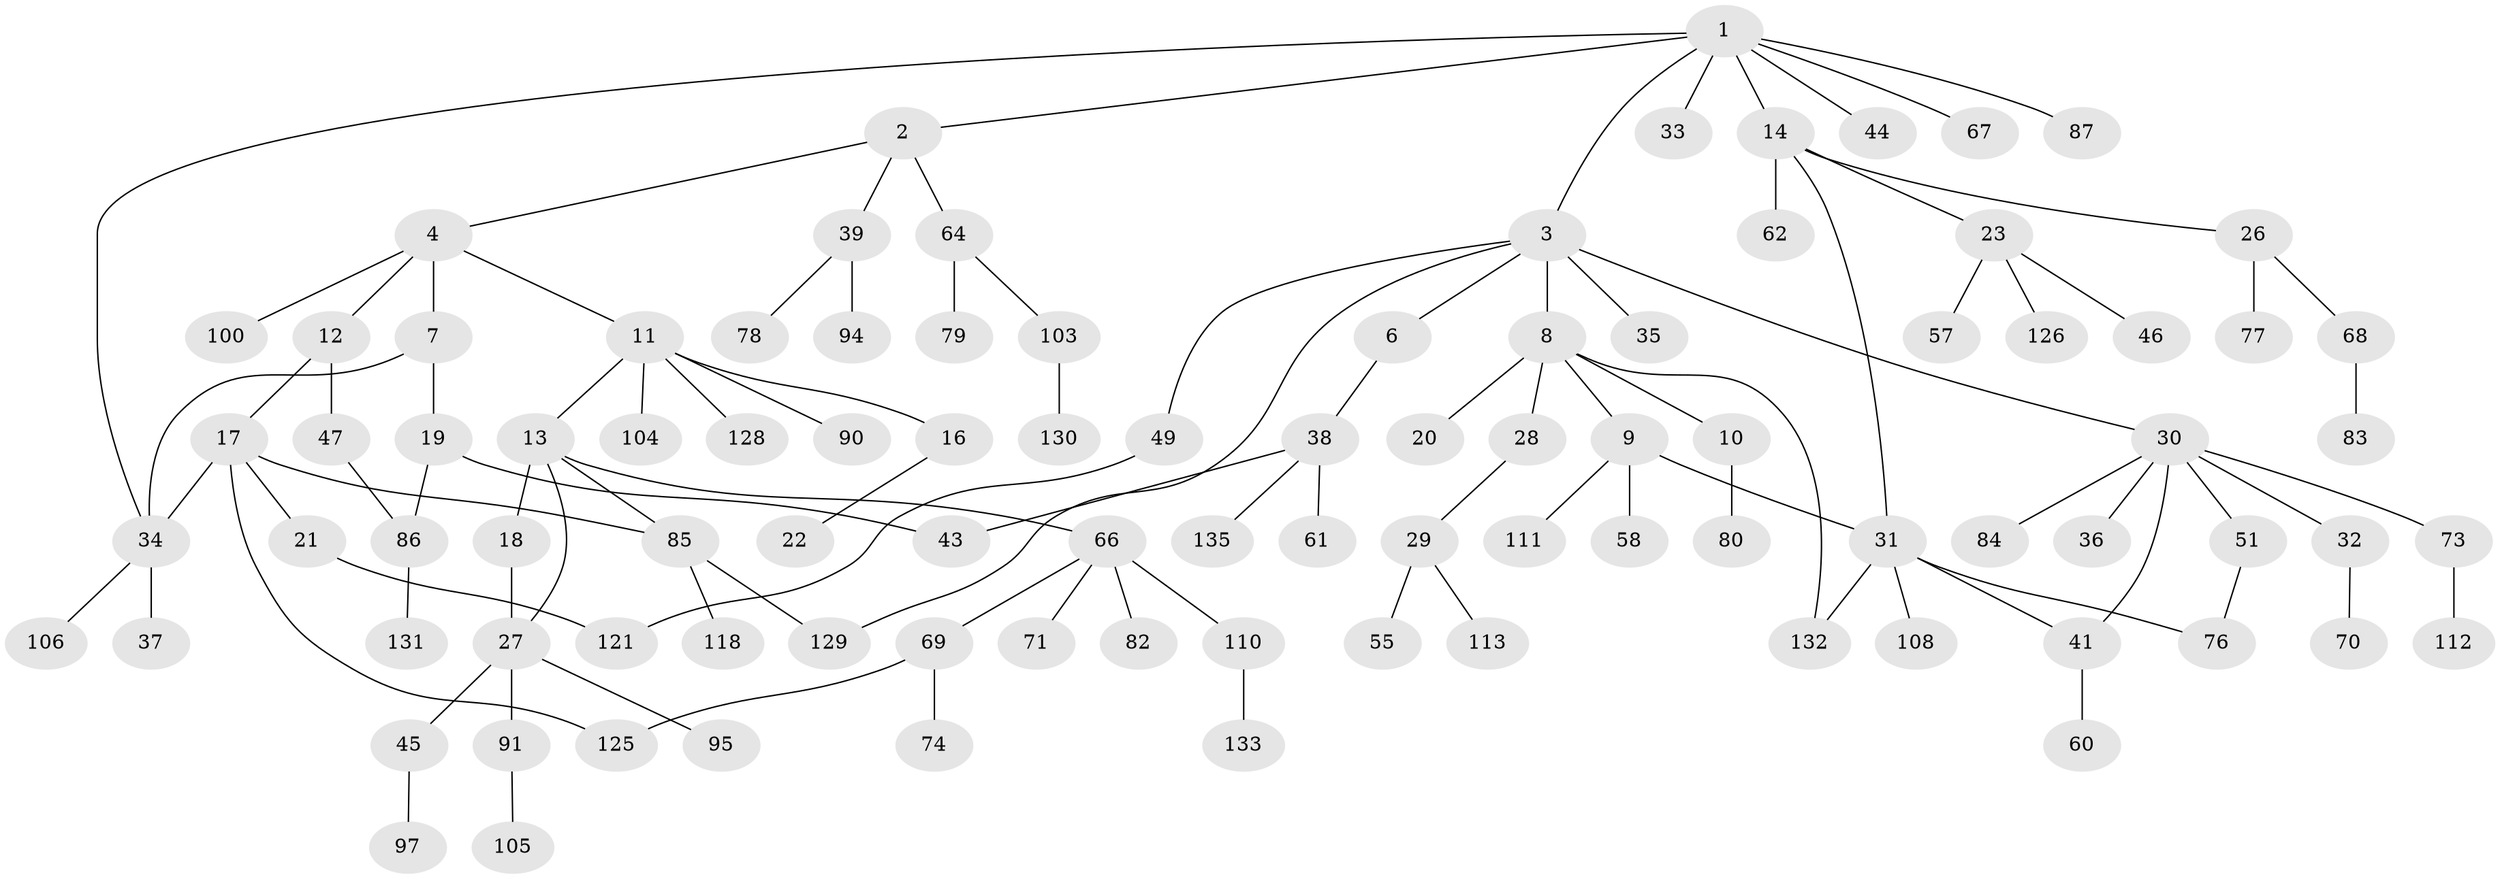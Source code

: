 // Generated by graph-tools (version 1.1) at 2025/51/02/27/25 19:51:37]
// undirected, 95 vertices, 107 edges
graph export_dot {
graph [start="1"]
  node [color=gray90,style=filled];
  1 [super="+24"];
  2 [super="+40"];
  3 [super="+5"];
  4;
  6;
  7;
  8;
  9 [super="+75"];
  10;
  11 [super="+15"];
  12;
  13 [super="+101"];
  14 [super="+25"];
  16;
  17;
  18 [super="+81"];
  19 [super="+48"];
  20;
  21 [super="+59"];
  22 [super="+92"];
  23 [super="+54"];
  26 [super="+63"];
  27 [super="+89"];
  28 [super="+53"];
  29 [super="+56"];
  30 [super="+136"];
  31 [super="+122"];
  32 [super="+65"];
  33;
  34 [super="+72"];
  35;
  36;
  37;
  38 [super="+42"];
  39 [super="+52"];
  41 [super="+50"];
  43 [super="+123"];
  44 [super="+127"];
  45 [super="+98"];
  46;
  47 [super="+109"];
  49;
  51;
  55;
  57;
  58;
  60;
  61;
  62 [super="+117"];
  64 [super="+88"];
  66 [super="+93"];
  67;
  68 [super="+102"];
  69 [super="+96"];
  70;
  71;
  73;
  74;
  76 [super="+107"];
  77;
  78;
  79;
  80 [super="+99"];
  82;
  83;
  84;
  85 [super="+115"];
  86 [super="+120"];
  87 [super="+114"];
  90;
  91 [super="+124"];
  94;
  95;
  97;
  100;
  103;
  104;
  105;
  106;
  108;
  110 [super="+116"];
  111;
  112 [super="+119"];
  113;
  118;
  121;
  125 [super="+134"];
  126;
  128;
  129;
  130;
  131;
  132;
  133;
  135;
  1 -- 2;
  1 -- 3;
  1 -- 14;
  1 -- 33;
  1 -- 67;
  1 -- 87;
  1 -- 34;
  1 -- 44;
  2 -- 4;
  2 -- 39;
  2 -- 64;
  3 -- 8;
  3 -- 30;
  3 -- 35;
  3 -- 49;
  3 -- 129;
  3 -- 6;
  4 -- 7;
  4 -- 11;
  4 -- 12;
  4 -- 100;
  6 -- 38;
  7 -- 19;
  7 -- 34;
  8 -- 9;
  8 -- 10;
  8 -- 20;
  8 -- 28;
  8 -- 132;
  9 -- 58;
  9 -- 111;
  9 -- 31;
  10 -- 80;
  11 -- 13;
  11 -- 104;
  11 -- 128;
  11 -- 16;
  11 -- 90;
  12 -- 17;
  12 -- 47;
  13 -- 18;
  13 -- 66;
  13 -- 85;
  13 -- 27;
  14 -- 23;
  14 -- 26;
  14 -- 31;
  14 -- 62;
  16 -- 22;
  17 -- 21;
  17 -- 85;
  17 -- 125;
  17 -- 34;
  18 -- 27;
  19 -- 86;
  19 -- 43;
  21 -- 121;
  23 -- 46;
  23 -- 126;
  23 -- 57;
  26 -- 77;
  26 -- 68;
  27 -- 45;
  27 -- 91;
  27 -- 95;
  28 -- 29;
  29 -- 55;
  29 -- 113;
  30 -- 32;
  30 -- 36;
  30 -- 41;
  30 -- 51;
  30 -- 73;
  30 -- 84;
  31 -- 108;
  31 -- 41;
  31 -- 132;
  31 -- 76;
  32 -- 70;
  34 -- 37;
  34 -- 106;
  38 -- 43;
  38 -- 135;
  38 -- 61;
  39 -- 94;
  39 -- 78;
  41 -- 60;
  45 -- 97;
  47 -- 86;
  49 -- 121;
  51 -- 76;
  64 -- 79;
  64 -- 103;
  66 -- 69;
  66 -- 71;
  66 -- 82;
  66 -- 110;
  68 -- 83;
  69 -- 74;
  69 -- 125;
  73 -- 112;
  85 -- 129;
  85 -- 118;
  86 -- 131;
  91 -- 105;
  103 -- 130;
  110 -- 133;
}
